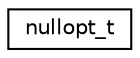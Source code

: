 digraph "Graphical Class Hierarchy"
{
  edge [fontname="Helvetica",fontsize="10",labelfontname="Helvetica",labelfontsize="10"];
  node [fontname="Helvetica",fontsize="10",shape=record];
  rankdir="LR";
  Node1 [label="nullopt_t",height=0.2,width=0.4,color="black", fillcolor="white", style="filled",URL="$structnullopt__t.xhtml"];
}
